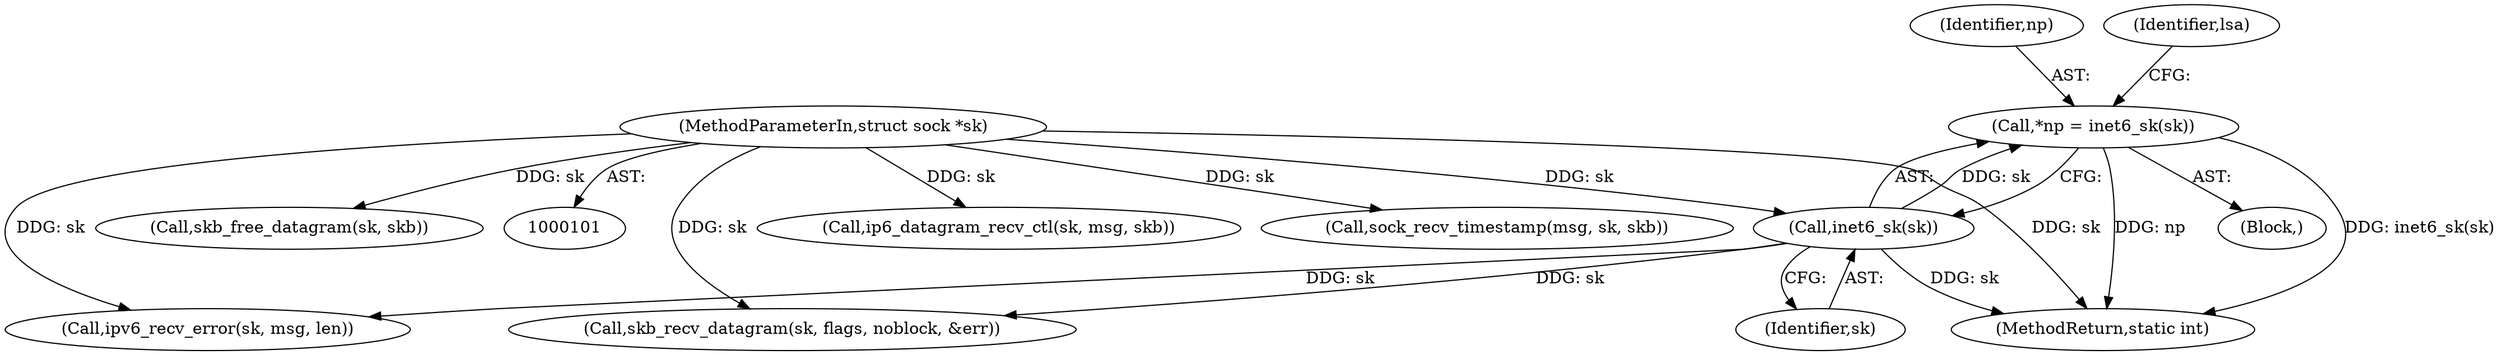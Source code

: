digraph "0_linux_b860d3cc62877fad02863e2a08efff69a19382d2@pointer" {
"1000111" [label="(Call,*np = inet6_sk(sk))"];
"1000113" [label="(Call,inet6_sk(sk))"];
"1000103" [label="(MethodParameterIn,struct sock *sk)"];
"1000151" [label="(Call,ipv6_recv_error(sk, msg, len))"];
"1000114" [label="(Identifier,sk)"];
"1000157" [label="(Call,skb_recv_datagram(sk, flags, noblock, &err))"];
"1000259" [label="(Call,ip6_datagram_recv_ctl(sk, msg, skb))"];
"1000282" [label="(MethodReturn,static int)"];
"1000103" [label="(MethodParameterIn,struct sock *sk)"];
"1000109" [label="(Block,)"];
"1000197" [label="(Call,sock_recv_timestamp(msg, sk, skb))"];
"1000273" [label="(Call,skb_free_datagram(sk, skb))"];
"1000111" [label="(Call,*np = inet6_sk(sk))"];
"1000113" [label="(Call,inet6_sk(sk))"];
"1000112" [label="(Identifier,np)"];
"1000117" [label="(Identifier,lsa)"];
"1000111" -> "1000109"  [label="AST: "];
"1000111" -> "1000113"  [label="CFG: "];
"1000112" -> "1000111"  [label="AST: "];
"1000113" -> "1000111"  [label="AST: "];
"1000117" -> "1000111"  [label="CFG: "];
"1000111" -> "1000282"  [label="DDG: np"];
"1000111" -> "1000282"  [label="DDG: inet6_sk(sk)"];
"1000113" -> "1000111"  [label="DDG: sk"];
"1000113" -> "1000114"  [label="CFG: "];
"1000114" -> "1000113"  [label="AST: "];
"1000113" -> "1000282"  [label="DDG: sk"];
"1000103" -> "1000113"  [label="DDG: sk"];
"1000113" -> "1000151"  [label="DDG: sk"];
"1000113" -> "1000157"  [label="DDG: sk"];
"1000103" -> "1000101"  [label="AST: "];
"1000103" -> "1000282"  [label="DDG: sk"];
"1000103" -> "1000151"  [label="DDG: sk"];
"1000103" -> "1000157"  [label="DDG: sk"];
"1000103" -> "1000197"  [label="DDG: sk"];
"1000103" -> "1000259"  [label="DDG: sk"];
"1000103" -> "1000273"  [label="DDG: sk"];
}

